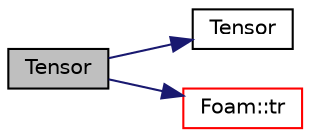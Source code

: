 digraph "Tensor"
{
  bgcolor="transparent";
  edge [fontname="Helvetica",fontsize="10",labelfontname="Helvetica",labelfontsize="10"];
  node [fontname="Helvetica",fontsize="10",shape=record];
  rankdir="LR";
  Node1 [label="Tensor",height=0.2,width=0.4,color="black", fillcolor="grey75", style="filled", fontcolor="black"];
  Node1 -> Node2 [color="midnightblue",fontsize="10",style="solid",fontname="Helvetica"];
  Node2 [label="Tensor",height=0.2,width=0.4,color="black",URL="$a02575.html#a09dacbd79d16b74ba8698e27ae3dc42b",tooltip="Construct null. "];
  Node1 -> Node3 [color="midnightblue",fontsize="10",style="solid",fontname="Helvetica"];
  Node3 [label="Foam::tr",height=0.2,width=0.4,color="red",URL="$a10758.html#a16888f82e1accdb4c88dc9573a1dd02e"];
}
